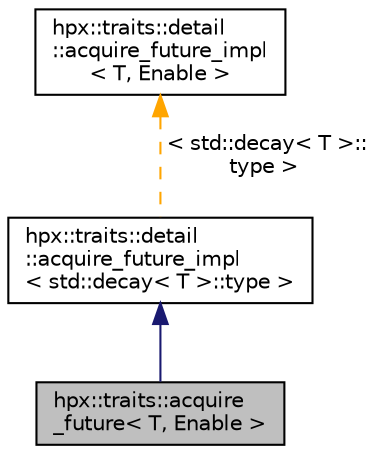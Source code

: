 digraph "hpx::traits::acquire_future&lt; T, Enable &gt;"
{
  edge [fontname="Helvetica",fontsize="10",labelfontname="Helvetica",labelfontsize="10"];
  node [fontname="Helvetica",fontsize="10",shape=record];
  Node3 [label="hpx::traits::acquire\l_future\< T, Enable \>",height=0.2,width=0.4,color="black", fillcolor="grey75", style="filled", fontcolor="black"];
  Node4 -> Node3 [dir="back",color="midnightblue",fontsize="10",style="solid",fontname="Helvetica"];
  Node4 [label="hpx::traits::detail\l::acquire_future_impl\l\< std::decay\< T \>::type \>",height=0.2,width=0.4,color="black", fillcolor="white", style="filled",URL="$d2/d39/structhpx_1_1traits_1_1detail_1_1acquire__future__impl.html"];
  Node5 -> Node4 [dir="back",color="orange",fontsize="10",style="dashed",label=" \< std::decay\< T \>::\ltype \>" ,fontname="Helvetica"];
  Node5 [label="hpx::traits::detail\l::acquire_future_impl\l\< T, Enable \>",height=0.2,width=0.4,color="black", fillcolor="white", style="filled",URL="$d2/d39/structhpx_1_1traits_1_1detail_1_1acquire__future__impl.html"];
}
